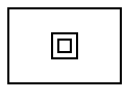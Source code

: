 digraph {
    node [shape=rect]
    struct1 [label=<
             <TABLE>
             <TR><TD></TD></TR>
             </TABLE>>]
}
